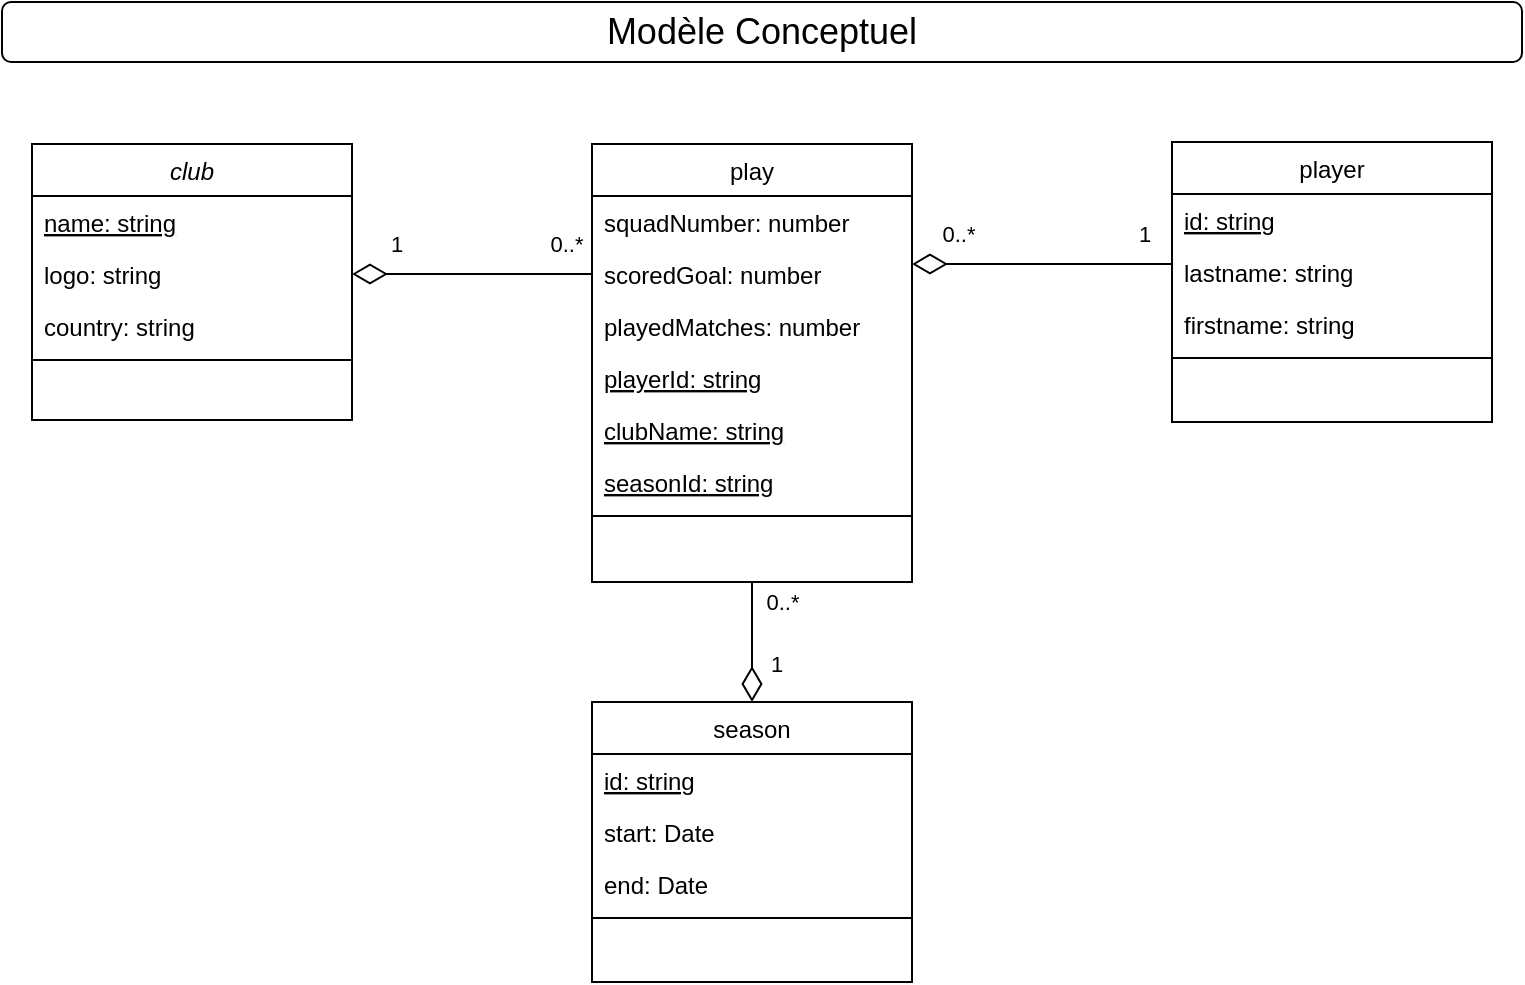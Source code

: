 <mxfile version="16.6.6" type="device"><diagram id="C5RBs43oDa-KdzZeNtuy" name="Page-1"><mxGraphModel dx="1038" dy="556" grid="1" gridSize="10" guides="1" tooltips="1" connect="1" arrows="1" fold="1" page="1" pageScale="1" pageWidth="827" pageHeight="1169" math="0" shadow="0"><root><mxCell id="WIyWlLk6GJQsqaUBKTNV-0"/><mxCell id="WIyWlLk6GJQsqaUBKTNV-1" parent="WIyWlLk6GJQsqaUBKTNV-0"/><mxCell id="WIPFWaGe3PGDYORDvEwR-10" value="club" style="swimlane;fontStyle=2;align=center;verticalAlign=top;childLayout=stackLayout;horizontal=1;startSize=26;horizontalStack=0;resizeParent=1;resizeLast=0;collapsible=1;marginBottom=0;rounded=0;shadow=0;strokeWidth=1;" parent="WIyWlLk6GJQsqaUBKTNV-1" vertex="1"><mxGeometry x="49" y="81" width="160" height="138" as="geometry"><mxRectangle x="230" y="140" width="160" height="26" as="alternateBounds"/></mxGeometry></mxCell><mxCell id="WIPFWaGe3PGDYORDvEwR-11" value="name: string" style="text;align=left;verticalAlign=top;spacingLeft=4;spacingRight=4;overflow=hidden;rotatable=0;points=[[0,0.5],[1,0.5]];portConstraint=eastwest;fontStyle=4" parent="WIPFWaGe3PGDYORDvEwR-10" vertex="1"><mxGeometry y="26" width="160" height="26" as="geometry"/></mxCell><mxCell id="WIPFWaGe3PGDYORDvEwR-12" value="logo: string" style="text;align=left;verticalAlign=top;spacingLeft=4;spacingRight=4;overflow=hidden;rotatable=0;points=[[0,0.5],[1,0.5]];portConstraint=eastwest;rounded=0;shadow=0;html=0;" parent="WIPFWaGe3PGDYORDvEwR-10" vertex="1"><mxGeometry y="52" width="160" height="26" as="geometry"/></mxCell><mxCell id="WIPFWaGe3PGDYORDvEwR-13" value="country: string" style="text;align=left;verticalAlign=top;spacingLeft=4;spacingRight=4;overflow=hidden;rotatable=0;points=[[0,0.5],[1,0.5]];portConstraint=eastwest;rounded=0;shadow=0;html=0;" parent="WIPFWaGe3PGDYORDvEwR-10" vertex="1"><mxGeometry y="78" width="160" height="26" as="geometry"/></mxCell><mxCell id="WIPFWaGe3PGDYORDvEwR-14" value="" style="line;html=1;strokeWidth=1;align=left;verticalAlign=middle;spacingTop=-1;spacingLeft=3;spacingRight=3;rotatable=0;labelPosition=right;points=[];portConstraint=eastwest;" parent="WIPFWaGe3PGDYORDvEwR-10" vertex="1"><mxGeometry y="104" width="160" height="8" as="geometry"/></mxCell><mxCell id="WIPFWaGe3PGDYORDvEwR-19" value="" style="endArrow=none;html=1;rounded=0;startArrow=diamondThin;startFill=0;strokeWidth=1;endSize=15;startSize=15;jumpSize=15;exitX=1;exitY=0.5;exitDx=0;exitDy=0;entryX=0;entryY=0.5;entryDx=0;entryDy=0;" parent="WIyWlLk6GJQsqaUBKTNV-1" source="WIPFWaGe3PGDYORDvEwR-12" edge="1"><mxGeometry width="50" height="50" relative="1" as="geometry"><mxPoint x="279" y="261" as="sourcePoint"/><mxPoint x="329" y="146" as="targetPoint"/><Array as="points"><mxPoint x="319" y="146"/></Array></mxGeometry></mxCell><mxCell id="WIPFWaGe3PGDYORDvEwR-20" value="1" style="edgeLabel;html=1;align=center;verticalAlign=middle;resizable=0;points=[];" parent="WIPFWaGe3PGDYORDvEwR-19" vertex="1" connectable="0"><mxGeometry x="-0.809" y="-2" relative="1" as="geometry"><mxPoint x="10" y="-17" as="offset"/></mxGeometry></mxCell><mxCell id="WIPFWaGe3PGDYORDvEwR-21" value="0..*" style="edgeLabel;html=1;align=center;verticalAlign=middle;resizable=0;points=[];" parent="WIPFWaGe3PGDYORDvEwR-19" vertex="1" connectable="0"><mxGeometry x="0.848" y="-2" relative="1" as="geometry"><mxPoint x="-4" y="-17" as="offset"/></mxGeometry></mxCell><mxCell id="WIPFWaGe3PGDYORDvEwR-40" value="play" style="swimlane;fontStyle=0;align=center;verticalAlign=top;childLayout=stackLayout;horizontal=1;startSize=26;horizontalStack=0;resizeParent=1;resizeLast=0;collapsible=1;marginBottom=0;rounded=0;shadow=0;strokeWidth=1;" parent="WIyWlLk6GJQsqaUBKTNV-1" vertex="1"><mxGeometry x="329" y="81" width="160" height="219" as="geometry"><mxRectangle x="550" y="140" width="160" height="26" as="alternateBounds"/></mxGeometry></mxCell><mxCell id="WIPFWaGe3PGDYORDvEwR-43" value="squadNumber: number" style="text;align=left;verticalAlign=top;spacingLeft=4;spacingRight=4;overflow=hidden;rotatable=0;points=[[0,0.5],[1,0.5]];portConstraint=eastwest;" parent="WIPFWaGe3PGDYORDvEwR-40" vertex="1"><mxGeometry y="26" width="160" height="26" as="geometry"/></mxCell><mxCell id="WIPFWaGe3PGDYORDvEwR-44" value="scoredGoal: number" style="text;align=left;verticalAlign=top;spacingLeft=4;spacingRight=4;overflow=hidden;rotatable=0;points=[[0,0.5],[1,0.5]];portConstraint=eastwest;" parent="WIPFWaGe3PGDYORDvEwR-40" vertex="1"><mxGeometry y="52" width="160" height="26" as="geometry"/></mxCell><mxCell id="WIPFWaGe3PGDYORDvEwR-45" value="playedMatches: number" style="text;align=left;verticalAlign=top;spacingLeft=4;spacingRight=4;overflow=hidden;rotatable=0;points=[[0,0.5],[1,0.5]];portConstraint=eastwest;" parent="WIPFWaGe3PGDYORDvEwR-40" vertex="1"><mxGeometry y="78" width="160" height="26" as="geometry"/></mxCell><mxCell id="WIPFWaGe3PGDYORDvEwR-63" value="playerId: string" style="text;align=left;verticalAlign=top;spacingLeft=4;spacingRight=4;overflow=hidden;rotatable=0;points=[[0,0.5],[1,0.5]];portConstraint=eastwest;fontStyle=4" parent="WIPFWaGe3PGDYORDvEwR-40" vertex="1"><mxGeometry y="104" width="160" height="26" as="geometry"/></mxCell><mxCell id="WIPFWaGe3PGDYORDvEwR-64" value="clubName: string" style="text;align=left;verticalAlign=top;spacingLeft=4;spacingRight=4;overflow=hidden;rotatable=0;points=[[0,0.5],[1,0.5]];portConstraint=eastwest;fontStyle=4" parent="WIPFWaGe3PGDYORDvEwR-40" vertex="1"><mxGeometry y="130" width="160" height="26" as="geometry"/></mxCell><mxCell id="pAvEUF-qF6vxsuDz-ELJ-1" value="seasonId: string" style="text;align=left;verticalAlign=top;spacingLeft=4;spacingRight=4;overflow=hidden;rotatable=0;points=[[0,0.5],[1,0.5]];portConstraint=eastwest;fontStyle=4" parent="WIPFWaGe3PGDYORDvEwR-40" vertex="1"><mxGeometry y="156" width="160" height="26" as="geometry"/></mxCell><mxCell id="WIPFWaGe3PGDYORDvEwR-46" value="" style="line;html=1;strokeWidth=1;align=left;verticalAlign=middle;spacingTop=-1;spacingLeft=3;spacingRight=3;rotatable=0;labelPosition=right;points=[];portConstraint=eastwest;" parent="WIPFWaGe3PGDYORDvEwR-40" vertex="1"><mxGeometry y="182" width="160" height="8" as="geometry"/></mxCell><mxCell id="WIPFWaGe3PGDYORDvEwR-48" value="player" style="swimlane;fontStyle=0;align=center;verticalAlign=top;childLayout=stackLayout;horizontal=1;startSize=26;horizontalStack=0;resizeParent=1;resizeLast=0;collapsible=1;marginBottom=0;rounded=0;shadow=0;strokeWidth=1;" parent="WIyWlLk6GJQsqaUBKTNV-1" vertex="1"><mxGeometry x="619" y="80" width="160" height="140" as="geometry"><mxRectangle x="550" y="140" width="160" height="26" as="alternateBounds"/></mxGeometry></mxCell><mxCell id="WIPFWaGe3PGDYORDvEwR-49" value="id: string" style="text;align=left;verticalAlign=top;spacingLeft=4;spacingRight=4;overflow=hidden;rotatable=0;points=[[0,0.5],[1,0.5]];portConstraint=eastwest;fontStyle=4" parent="WIPFWaGe3PGDYORDvEwR-48" vertex="1"><mxGeometry y="26" width="160" height="26" as="geometry"/></mxCell><mxCell id="WIPFWaGe3PGDYORDvEwR-50" value="lastname: string" style="text;align=left;verticalAlign=top;spacingLeft=4;spacingRight=4;overflow=hidden;rotatable=0;points=[[0,0.5],[1,0.5]];portConstraint=eastwest;" parent="WIPFWaGe3PGDYORDvEwR-48" vertex="1"><mxGeometry y="52" width="160" height="26" as="geometry"/></mxCell><mxCell id="WIPFWaGe3PGDYORDvEwR-51" value="firstname: string" style="text;align=left;verticalAlign=top;spacingLeft=4;spacingRight=4;overflow=hidden;rotatable=0;points=[[0,0.5],[1,0.5]];portConstraint=eastwest;rounded=0;shadow=0;html=0;" parent="WIPFWaGe3PGDYORDvEwR-48" vertex="1"><mxGeometry y="78" width="160" height="26" as="geometry"/></mxCell><mxCell id="WIPFWaGe3PGDYORDvEwR-52" value="" style="line;html=1;strokeWidth=1;align=left;verticalAlign=middle;spacingTop=-1;spacingLeft=3;spacingRight=3;rotatable=0;labelPosition=right;points=[];portConstraint=eastwest;" parent="WIPFWaGe3PGDYORDvEwR-48" vertex="1"><mxGeometry y="104" width="160" height="8" as="geometry"/></mxCell><mxCell id="WIPFWaGe3PGDYORDvEwR-65" value="" style="endArrow=none;html=1;rounded=0;startArrow=diamondThin;startFill=0;strokeWidth=1;endSize=15;startSize=15;jumpSize=15;exitX=1;exitY=0.5;exitDx=0;exitDy=0;" parent="WIyWlLk6GJQsqaUBKTNV-1" edge="1"><mxGeometry width="50" height="50" relative="1" as="geometry"><mxPoint x="489" y="141" as="sourcePoint"/><mxPoint x="619" y="141" as="targetPoint"/><Array as="points"><mxPoint x="599" y="141"/></Array></mxGeometry></mxCell><mxCell id="WIPFWaGe3PGDYORDvEwR-66" value="0..*" style="edgeLabel;html=1;align=center;verticalAlign=middle;resizable=0;points=[];" parent="WIPFWaGe3PGDYORDvEwR-65" vertex="1" connectable="0"><mxGeometry x="-0.809" y="-2" relative="1" as="geometry"><mxPoint x="10" y="-17" as="offset"/></mxGeometry></mxCell><mxCell id="WIPFWaGe3PGDYORDvEwR-67" value="1" style="edgeLabel;html=1;align=center;verticalAlign=middle;resizable=0;points=[];" parent="WIPFWaGe3PGDYORDvEwR-65" vertex="1" connectable="0"><mxGeometry x="0.848" y="-2" relative="1" as="geometry"><mxPoint x="-4" y="-17" as="offset"/></mxGeometry></mxCell><mxCell id="WIPFWaGe3PGDYORDvEwR-86" value="&lt;div style=&quot;font-size: 18px&quot; align=&quot;center&quot;&gt;&lt;font style=&quot;font-size: 18px&quot;&gt;Modèle Conceptuel&lt;br&gt;&lt;/font&gt;&lt;/div&gt;" style="text;html=1;strokeColor=default;fillColor=default;align=center;verticalAlign=middle;whiteSpace=wrap;rounded=1;" parent="WIyWlLk6GJQsqaUBKTNV-1" vertex="1"><mxGeometry x="34" y="10" width="760" height="30" as="geometry"/></mxCell><mxCell id="pAvEUF-qF6vxsuDz-ELJ-2" value="season" style="swimlane;fontStyle=0;align=center;verticalAlign=top;childLayout=stackLayout;horizontal=1;startSize=26;horizontalStack=0;resizeParent=1;resizeLast=0;collapsible=1;marginBottom=0;rounded=0;shadow=0;strokeWidth=1;" parent="WIyWlLk6GJQsqaUBKTNV-1" vertex="1"><mxGeometry x="329" y="360" width="160" height="140" as="geometry"><mxRectangle x="550" y="140" width="160" height="26" as="alternateBounds"/></mxGeometry></mxCell><mxCell id="pAvEUF-qF6vxsuDz-ELJ-3" value="id: string" style="text;align=left;verticalAlign=top;spacingLeft=4;spacingRight=4;overflow=hidden;rotatable=0;points=[[0,0.5],[1,0.5]];portConstraint=eastwest;fontStyle=4" parent="pAvEUF-qF6vxsuDz-ELJ-2" vertex="1"><mxGeometry y="26" width="160" height="26" as="geometry"/></mxCell><mxCell id="pAvEUF-qF6vxsuDz-ELJ-4" value="start: Date" style="text;align=left;verticalAlign=top;spacingLeft=4;spacingRight=4;overflow=hidden;rotatable=0;points=[[0,0.5],[1,0.5]];portConstraint=eastwest;" parent="pAvEUF-qF6vxsuDz-ELJ-2" vertex="1"><mxGeometry y="52" width="160" height="26" as="geometry"/></mxCell><mxCell id="pAvEUF-qF6vxsuDz-ELJ-5" value="end: Date" style="text;align=left;verticalAlign=top;spacingLeft=4;spacingRight=4;overflow=hidden;rotatable=0;points=[[0,0.5],[1,0.5]];portConstraint=eastwest;rounded=0;shadow=0;html=0;" parent="pAvEUF-qF6vxsuDz-ELJ-2" vertex="1"><mxGeometry y="78" width="160" height="26" as="geometry"/></mxCell><mxCell id="pAvEUF-qF6vxsuDz-ELJ-6" value="" style="line;html=1;strokeWidth=1;align=left;verticalAlign=middle;spacingTop=-1;spacingLeft=3;spacingRight=3;rotatable=0;labelPosition=right;points=[];portConstraint=eastwest;" parent="pAvEUF-qF6vxsuDz-ELJ-2" vertex="1"><mxGeometry y="104" width="160" height="8" as="geometry"/></mxCell><mxCell id="pAvEUF-qF6vxsuDz-ELJ-7" value="" style="endArrow=none;html=1;rounded=0;startArrow=diamondThin;startFill=0;strokeWidth=1;endSize=15;startSize=15;jumpSize=15;exitX=0.5;exitY=0;exitDx=0;exitDy=0;entryX=0.5;entryY=1;entryDx=0;entryDy=0;" parent="WIyWlLk6GJQsqaUBKTNV-1" source="pAvEUF-qF6vxsuDz-ELJ-2" target="WIPFWaGe3PGDYORDvEwR-40" edge="1"><mxGeometry width="50" height="50" relative="1" as="geometry"><mxPoint x="209" y="340" as="sourcePoint"/><mxPoint x="329" y="340" as="targetPoint"/><Array as="points"/></mxGeometry></mxCell><mxCell id="pAvEUF-qF6vxsuDz-ELJ-8" value="1" style="edgeLabel;html=1;align=center;verticalAlign=middle;resizable=0;points=[];" parent="pAvEUF-qF6vxsuDz-ELJ-7" vertex="1" connectable="0"><mxGeometry x="-0.809" y="-2" relative="1" as="geometry"><mxPoint x="10" y="-14" as="offset"/></mxGeometry></mxCell><mxCell id="pAvEUF-qF6vxsuDz-ELJ-9" value="0..*" style="edgeLabel;html=1;align=center;verticalAlign=middle;resizable=0;points=[];" parent="pAvEUF-qF6vxsuDz-ELJ-7" vertex="1" connectable="0"><mxGeometry x="0.848" y="-2" relative="1" as="geometry"><mxPoint x="13" y="5" as="offset"/></mxGeometry></mxCell></root></mxGraphModel></diagram></mxfile>